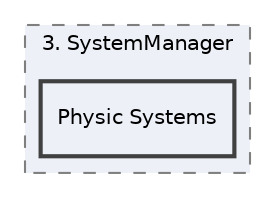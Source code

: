 digraph "GameManager/3. SystemManager/Physic Systems"
{
 // LATEX_PDF_SIZE
  edge [fontname="Helvetica",fontsize="10",labelfontname="Helvetica",labelfontsize="10"];
  node [fontname="Helvetica",fontsize="10",shape=record];
  compound=true
  subgraph clusterdir_2bdb31a7249336a8253fbe94df0b2807 {
    graph [ bgcolor="#edf0f7", pencolor="grey50", style="filled,dashed,", label="3. SystemManager", fontname="Helvetica", fontsize="10", URL="dir_2bdb31a7249336a8253fbe94df0b2807.html"]
  dir_73fed3f0dc57035082475f5d2e8c8a84 [shape=box, label="Physic Systems", style="filled,bold,", fillcolor="#edf0f7", color="grey25", URL="dir_73fed3f0dc57035082475f5d2e8c8a84.html"];
  }
}
